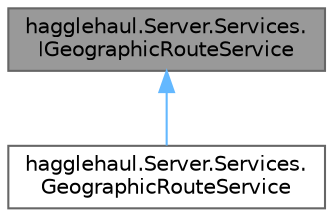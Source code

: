 digraph "hagglehaul.Server.Services.IGeographicRouteService"
{
 // LATEX_PDF_SIZE
  bgcolor="transparent";
  edge [fontname=Helvetica,fontsize=10,labelfontname=Helvetica,labelfontsize=10];
  node [fontname=Helvetica,fontsize=10,shape=box,height=0.2,width=0.4];
  Node1 [id="Node000001",label="hagglehaul.Server.Services.\lIGeographicRouteService",height=0.2,width=0.4,color="gray40", fillcolor="grey60", style="filled", fontcolor="black",tooltip="Service which provides geographic route information through Mapbox, including navigation,..."];
  Node1 -> Node2 [id="edge1_Node000001_Node000002",dir="back",color="steelblue1",style="solid",tooltip=" "];
  Node2 [id="Node000002",label="hagglehaul.Server.Services.\lGeographicRouteService",height=0.2,width=0.4,color="gray40", fillcolor="white", style="filled",URL="$classhagglehaul_1_1_server_1_1_services_1_1_geographic_route_service.html",tooltip="See IGeographicRouteService."];
}

